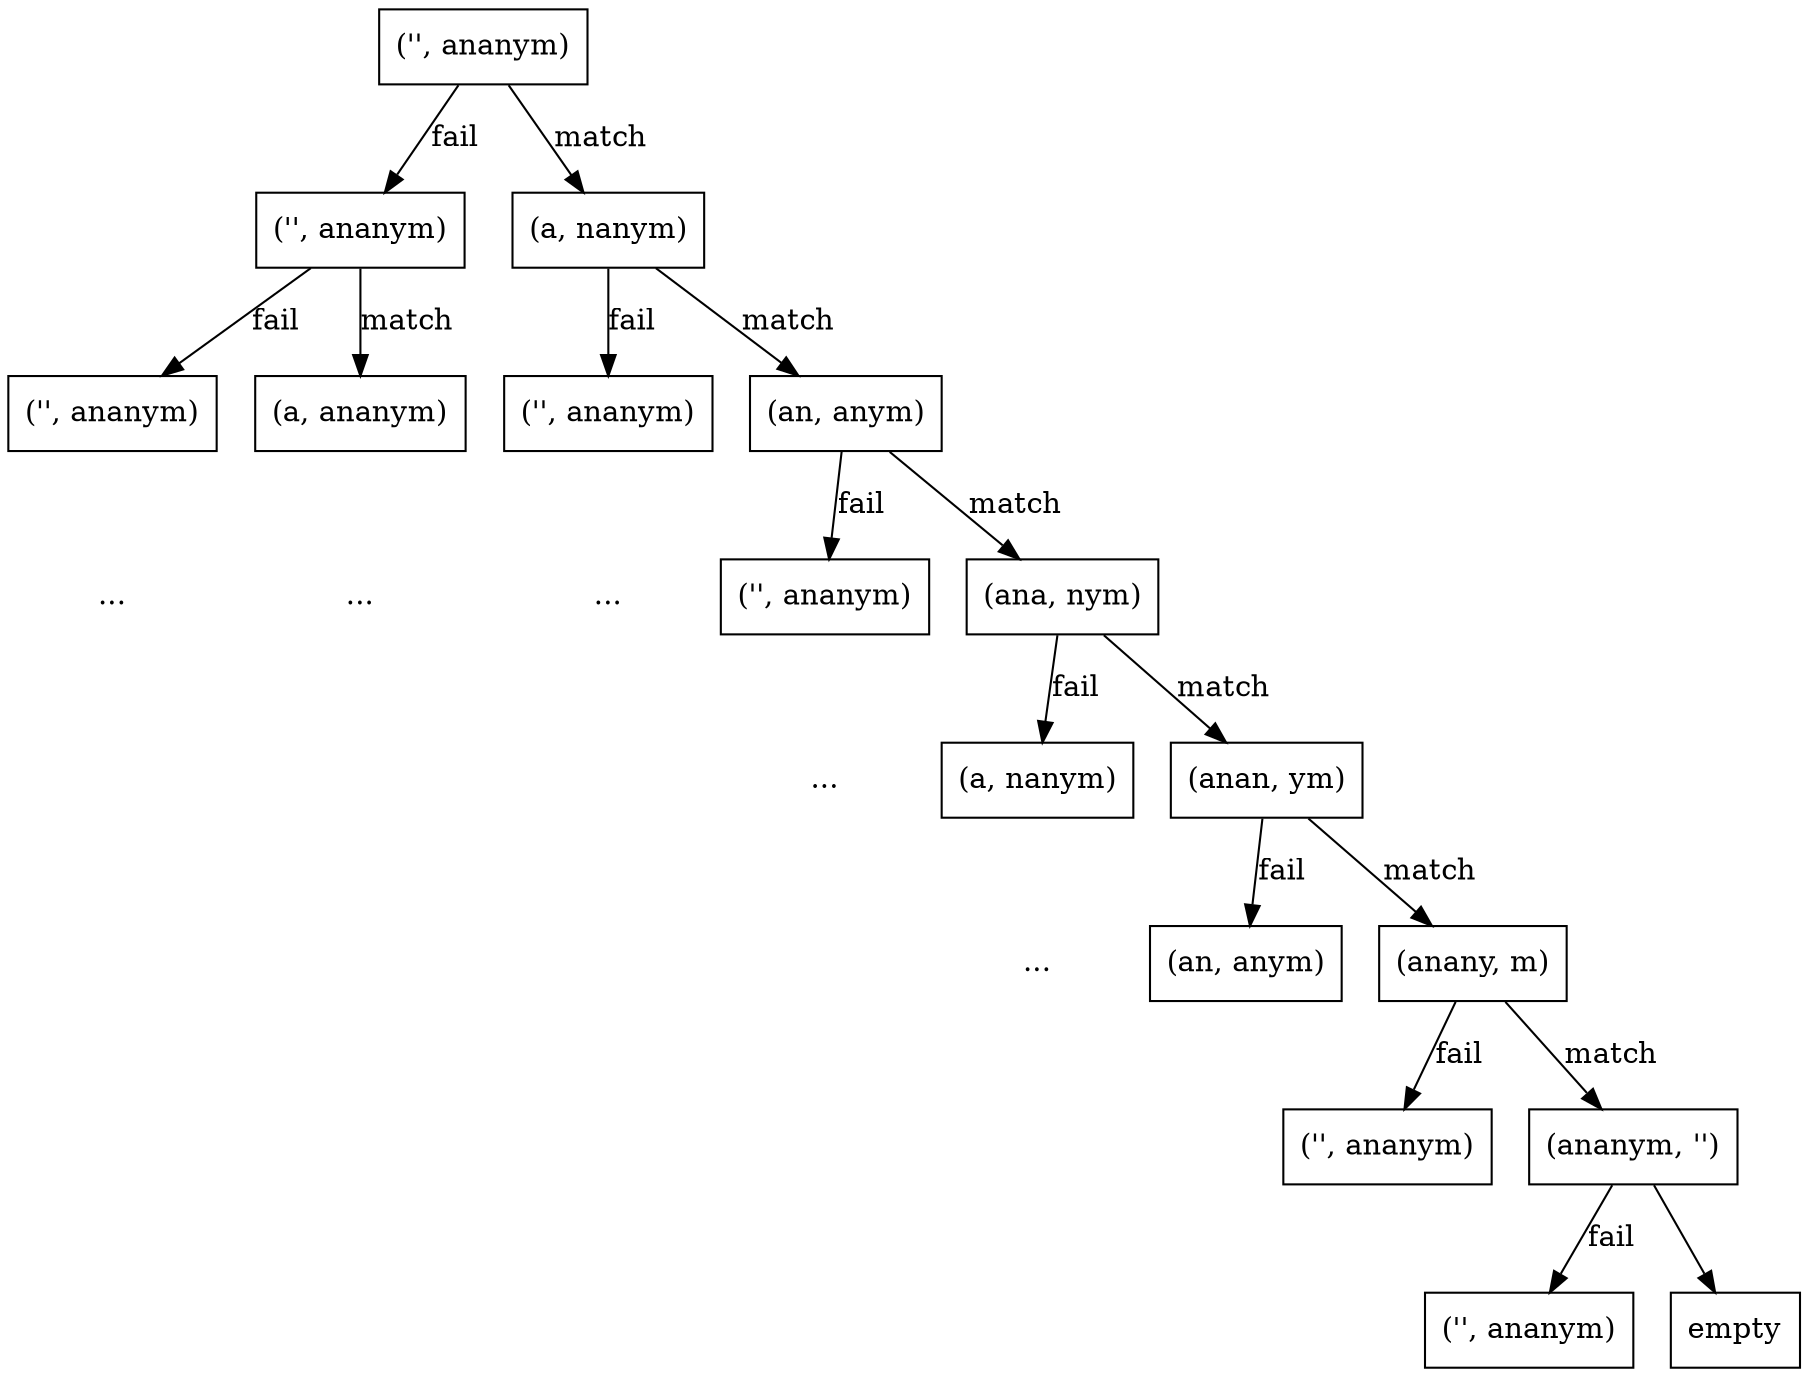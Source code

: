 digraph G{
	margin="0"
	node[shape=record]
    s[label="('', ananym)"];
    sl[label="('', ananym)"];
    sr[label="(a, nanym)"];
    s->sl[label="fail"];
    s->sr[label="match"];
    sll[label="('', ananym)"];
    slr[label="(a, ananym)"];
    sl->sll[label="fail"];
    sl->slr[label="match"];
    srl[label="('', ananym)"];
    srr[label="(an, anym)"];
    sr->srl[label="fail"];
    sr->srr[label="match"];
    slldot[label="...", shape=plaintext];
    sll->slldot[style=invis];
    slrdot[label="...", shape=plaintext];
    slr->slrdot[style=invis];
    srldot[label="...", shape=plaintext];
    srl->srldot[style=invis];
    srrl[label="('', ananym)"];
    srrr[label="(ana, nym)"];
    srr->srrl[label="fail"];
    srr->srrr[label="match"];
    srrldot[label="...", shape=plaintext];
    srrl->srrldot[style=invis];
    srrrl[label="(a, nanym)"];
    srrrr[label="(anan, ym)"];
    srrr->srrrl[label="fail"];
    srrr->srrrr[label="match"];
    srrrldot[label="...", shape=plaintext];
    srrrl->srrrldot[style=invis];
    s4rl[label="(an, anym)"];
    s5r[label="(anany, m)"];
    srrrr->s4rl[label="fail"];
    srrrr->s5r[label="match"];
    s5rl[label="('', ananym)"];
    s6r[label="(ananym, '')"];
    s6rl[label="('', ananym)"];
    s5r->s5rl[label="fail"];
    s5r->s6r[label="match"];
    s6rl[label="('', ananym)"];
    s7r[label="empty"];
    s6r->s6rl[label="fail"];
    s6r->s7r;
}
